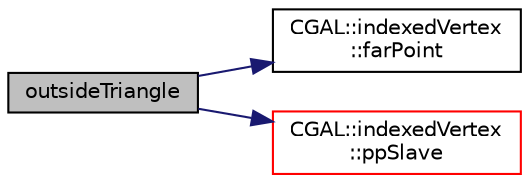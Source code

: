 digraph "outsideTriangle"
{
  bgcolor="transparent";
  edge [fontname="Helvetica",fontsize="10",labelfontname="Helvetica",labelfontsize="10"];
  node [fontname="Helvetica",fontsize="10",shape=record];
  rankdir="LR";
  Node1 [label="outsideTriangle",height=0.2,width=0.4,color="black", fillcolor="grey75", style="filled", fontcolor="black"];
  Node1 -> Node2 [color="midnightblue",fontsize="10",style="solid",fontname="Helvetica"];
  Node2 [label="CGAL::indexedVertex\l::farPoint",height=0.2,width=0.4,color="black",URL="$a01079.html#aaaf6908edd554b6f0f9ccea26210857b",tooltip="Is point a far-point. "];
  Node1 -> Node3 [color="midnightblue",fontsize="10",style="solid",fontname="Helvetica"];
  Node3 [label="CGAL::indexedVertex\l::ppSlave",height=0.2,width=0.4,color="red",URL="$a01079.html#af6c13ed684581acb74a6f954c1b745b2",tooltip="Slave of a pointPair is the highest numbered one. "];
}
